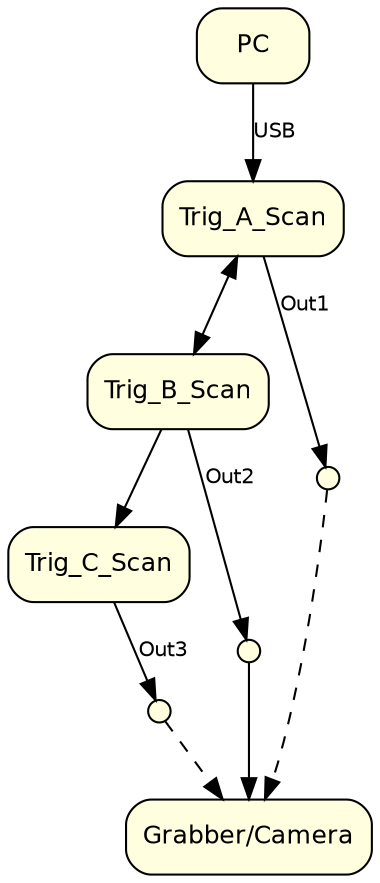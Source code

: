 digraph{
	# splines = false;
	# splines = ortho;
	labeldistance = 0.0;
	graph [fontname = "helvetica"];
	node [fontname = "helvetica"];
	edge [fontname = "helvetica"];

	node [style= "filled, rounded", fillcolor = lightyellow, fontsize  = 12]
	edge [fontsize  = 10]
	PC [shape = box]
	Grab[shape = box, label = "Grabber/Camera"]

	Trigger1 [shape = box, label= Trig_A_Scan]
	Trigger2 [shape = box, label= Trig_B_Scan]
	Trigger3 [shape = box, label= Trig_C_Scan]
	# TrigIn1 [shape = point, width=.15]
	# TrigIn2 [shape = point, width=.15]
	# TrigIn3 [shape = point, width=.15]
	TrigOut1 [shape = point, width=.15]
	TrigOut2 [shape = point, width=.15]
	TrigOut3 [shape = point, width=.15]

	Trigger1 -> Trigger2 [dir = both]
	Trigger2 -> Trigger3 

	TrigOut1 -> Grab [style = dashed]
	TrigOut2 -> Grab
	TrigOut3 -> Grab [style = dashed]
	
	PC	-> Trigger1 [label = "USB", fontsize  = 10]
	# TrigIn1 -> Trigger1 [label = "In1", style="dashed"]
	# TrigIn2 -> Trigger2 [label = "In2", style="dashed"]
	# TrigIn3 -> Trigger3 [label = "In3", style="dashed"]
	Trigger1 -> TrigOut1[label = "Out1"]
	Trigger2 -> TrigOut2[label = "Out2"]
	Trigger3 -> TrigOut3[label = "Out3"]
	
}
